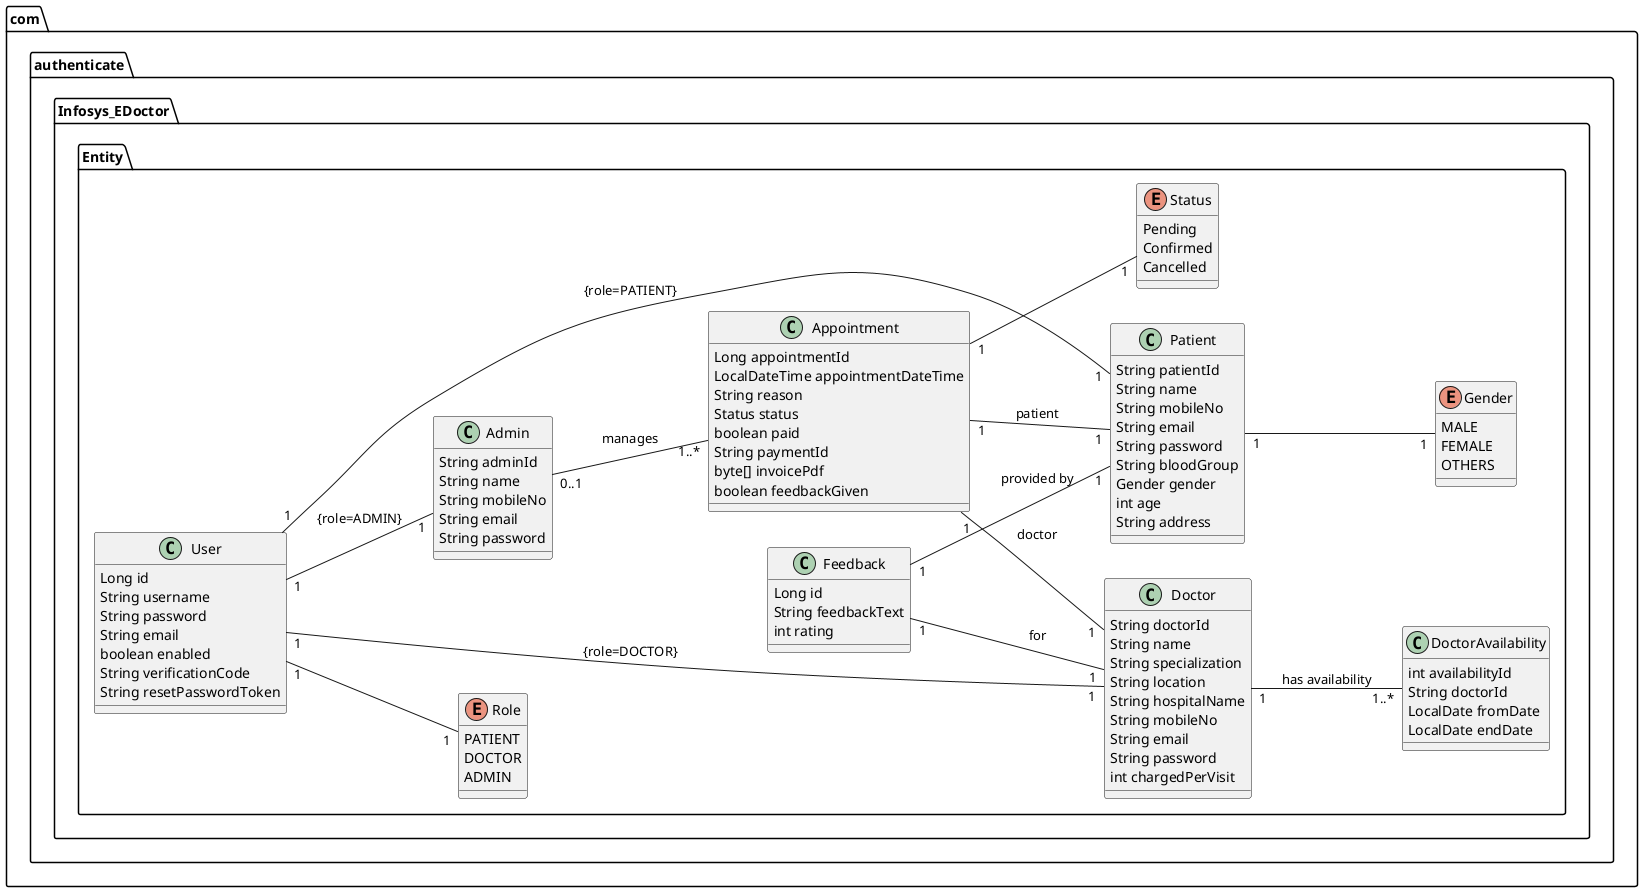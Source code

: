 @startuml
left to right direction

package com.authenticate.Infosys_EDoctor.Entity {

    class User {
        Long id
        String username
        String password
        String email
        boolean enabled
        String verificationCode
        String resetPasswordToken
    }

    enum Role {
        PATIENT
        DOCTOR
        ADMIN
    }

    class Patient {
        String patientId
        String name
        String mobileNo
        String email
        String password
        String bloodGroup
        Gender gender
        int age
        String address
    }

    enum Gender {
        MALE
        FEMALE
        OTHERS
    }

    class Doctor {
        String doctorId
        String name
        String specialization
        String location
        String hospitalName
        String mobileNo
        String email
        String password
        int chargedPerVisit
    }

    class DoctorAvailability {
        int availabilityId
        String doctorId
        LocalDate fromDate
        LocalDate endDate
    }

    class Appointment {
        Long appointmentId
        LocalDateTime appointmentDateTime
        String reason
        Status status
        boolean paid
        String paymentId
        byte[] invoicePdf
        boolean feedbackGiven
    }

    enum Status {
        Pending
        Confirmed
        Cancelled
    }

    class Feedback {
        Long id
        String feedbackText
        int rating
    }

    class Admin {
        String adminId
        String name
        String mobileNo
        String email
        String password
    }

    ' Relationships
    User "1" -- "1" Patient : {role=PATIENT}
    User "1" -- "1" Doctor : {role=DOCTOR}
    User "1" -- "1" Admin : {role=ADMIN}

    User "1" -- "1" Role
    Patient "1" -- "1" Gender
    Appointment "1" -- "1" Status

    Doctor "1" -- "1..*" DoctorAvailability : "has availability"
    Appointment "1" -- "1" Doctor : "doctor"
    Appointment "1" -- "1" Patient : "patient"
    Feedback "1" -- "1" Patient : "provided by"
    Feedback "1" -- "1" Doctor : "for"
    Admin "0..1" -- "1..*" Appointment : "manages"
}
@enduml
